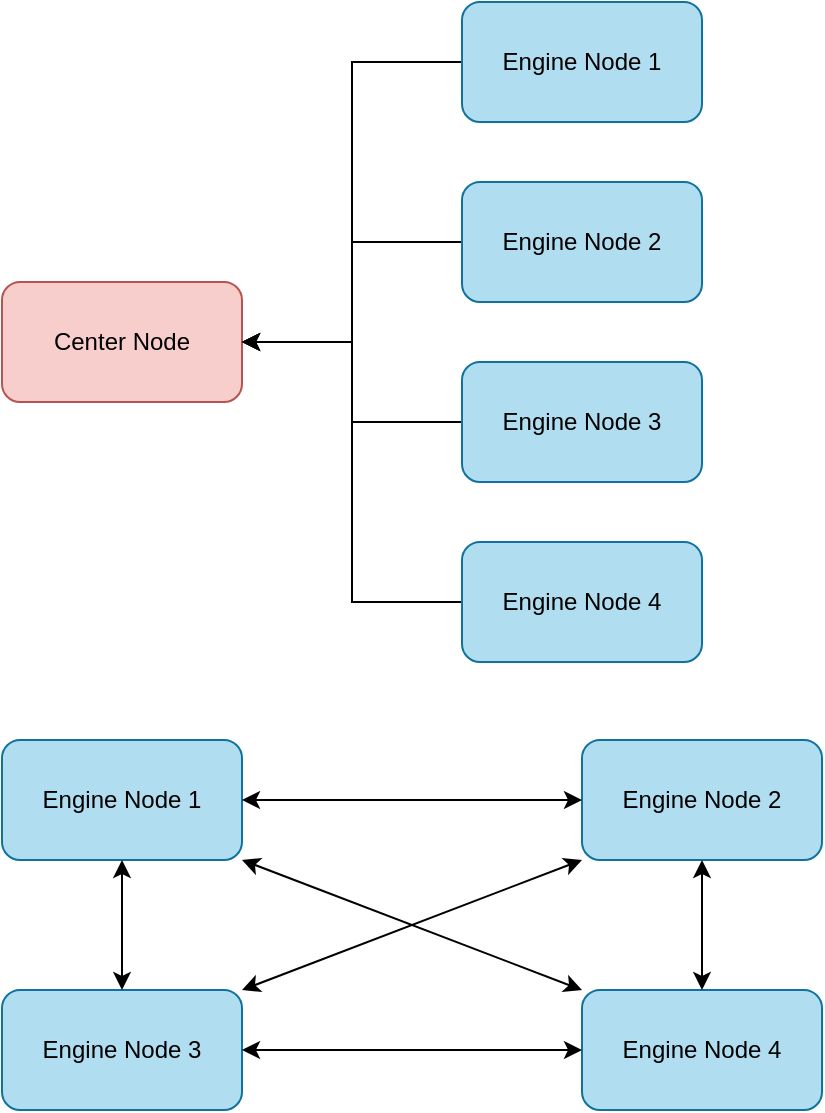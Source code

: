 <mxfile version="17.2.1" type="device"><diagram id="P-fcWUP3Me2AW8TiV7ZP" name="第 1 页"><mxGraphModel dx="946" dy="507" grid="1" gridSize="10" guides="1" tooltips="1" connect="1" arrows="1" fold="1" page="1" pageScale="1" pageWidth="827" pageHeight="1169" math="0" shadow="0"><root><mxCell id="0"/><mxCell id="1" parent="0"/><mxCell id="X1YUeU6kp2VKaca7jl-Q-1" value="Center Node" style="rounded=1;whiteSpace=wrap;html=1;fillColor=#f8cecc;strokeColor=#b85450;" parent="1" vertex="1"><mxGeometry x="170" y="190" width="120" height="60" as="geometry"/></mxCell><mxCell id="zY4wPoE2c6-QIX-ixgqH-1" style="edgeStyle=orthogonalEdgeStyle;rounded=0;orthogonalLoop=1;jettySize=auto;html=1;entryX=1;entryY=0.5;entryDx=0;entryDy=0;" edge="1" parent="1" source="X1YUeU6kp2VKaca7jl-Q-2" target="X1YUeU6kp2VKaca7jl-Q-1"><mxGeometry relative="1" as="geometry"/></mxCell><mxCell id="X1YUeU6kp2VKaca7jl-Q-2" value="Engine&amp;nbsp;Node 1" style="rounded=1;whiteSpace=wrap;html=1;fillColor=#b1ddf0;strokeColor=#10739e;" parent="1" vertex="1"><mxGeometry x="400" y="50" width="120" height="60" as="geometry"/></mxCell><mxCell id="zY4wPoE2c6-QIX-ixgqH-4" style="edgeStyle=orthogonalEdgeStyle;rounded=0;orthogonalLoop=1;jettySize=auto;html=1;entryX=1;entryY=0.5;entryDx=0;entryDy=0;" edge="1" parent="1" source="X1YUeU6kp2VKaca7jl-Q-3" target="X1YUeU6kp2VKaca7jl-Q-1"><mxGeometry relative="1" as="geometry"/></mxCell><mxCell id="X1YUeU6kp2VKaca7jl-Q-3" value="Engine&amp;nbsp;Node 4" style="rounded=1;whiteSpace=wrap;html=1;fillColor=#b1ddf0;strokeColor=#10739e;" parent="1" vertex="1"><mxGeometry x="400" y="320" width="120" height="60" as="geometry"/></mxCell><mxCell id="zY4wPoE2c6-QIX-ixgqH-2" style="edgeStyle=orthogonalEdgeStyle;rounded=0;orthogonalLoop=1;jettySize=auto;html=1;entryX=1;entryY=0.5;entryDx=0;entryDy=0;" edge="1" parent="1" source="X1YUeU6kp2VKaca7jl-Q-4" target="X1YUeU6kp2VKaca7jl-Q-1"><mxGeometry relative="1" as="geometry"/></mxCell><mxCell id="X1YUeU6kp2VKaca7jl-Q-4" value="Engine&amp;nbsp;Node 2" style="rounded=1;whiteSpace=wrap;html=1;fillColor=#b1ddf0;strokeColor=#10739e;" parent="1" vertex="1"><mxGeometry x="400" y="140" width="120" height="60" as="geometry"/></mxCell><mxCell id="zY4wPoE2c6-QIX-ixgqH-3" style="edgeStyle=orthogonalEdgeStyle;rounded=0;orthogonalLoop=1;jettySize=auto;html=1;entryX=1;entryY=0.5;entryDx=0;entryDy=0;" edge="1" parent="1" source="X1YUeU6kp2VKaca7jl-Q-11" target="X1YUeU6kp2VKaca7jl-Q-1"><mxGeometry relative="1" as="geometry"/></mxCell><mxCell id="X1YUeU6kp2VKaca7jl-Q-11" value="Engine&amp;nbsp;Node 3" style="rounded=1;whiteSpace=wrap;html=1;fillColor=#b1ddf0;strokeColor=#10739e;" parent="1" vertex="1"><mxGeometry x="400" y="230" width="120" height="60" as="geometry"/></mxCell><mxCell id="zY4wPoE2c6-QIX-ixgqH-5" value="Engine&amp;nbsp;Node 1" style="rounded=1;whiteSpace=wrap;html=1;fillColor=#b1ddf0;strokeColor=#10739e;" vertex="1" parent="1"><mxGeometry x="170" y="419" width="120" height="60" as="geometry"/></mxCell><mxCell id="zY4wPoE2c6-QIX-ixgqH-6" value="Engine&amp;nbsp;Node 2" style="rounded=1;whiteSpace=wrap;html=1;fillColor=#b1ddf0;strokeColor=#10739e;" vertex="1" parent="1"><mxGeometry x="460" y="419" width="120" height="60" as="geometry"/></mxCell><mxCell id="zY4wPoE2c6-QIX-ixgqH-7" value="Engine&amp;nbsp;Node 3" style="rounded=1;whiteSpace=wrap;html=1;fillColor=#b1ddf0;strokeColor=#10739e;" vertex="1" parent="1"><mxGeometry x="170" y="544" width="120" height="60" as="geometry"/></mxCell><mxCell id="zY4wPoE2c6-QIX-ixgqH-8" value="Engine&amp;nbsp;Node 4" style="rounded=1;whiteSpace=wrap;html=1;fillColor=#b1ddf0;strokeColor=#10739e;" vertex="1" parent="1"><mxGeometry x="460" y="544" width="120" height="60" as="geometry"/></mxCell><mxCell id="zY4wPoE2c6-QIX-ixgqH-9" value="" style="endArrow=classic;startArrow=classic;html=1;rounded=0;exitX=1;exitY=0.5;exitDx=0;exitDy=0;" edge="1" parent="1" source="zY4wPoE2c6-QIX-ixgqH-5" target="zY4wPoE2c6-QIX-ixgqH-6"><mxGeometry width="50" height="50" relative="1" as="geometry"><mxPoint x="290" y="519" as="sourcePoint"/><mxPoint x="340" y="469" as="targetPoint"/></mxGeometry></mxCell><mxCell id="zY4wPoE2c6-QIX-ixgqH-10" value="" style="endArrow=classic;startArrow=classic;html=1;rounded=0;exitX=1;exitY=0.5;exitDx=0;exitDy=0;entryX=0;entryY=0.5;entryDx=0;entryDy=0;" edge="1" parent="1" source="zY4wPoE2c6-QIX-ixgqH-7" target="zY4wPoE2c6-QIX-ixgqH-8"><mxGeometry width="50" height="50" relative="1" as="geometry"><mxPoint x="300" y="459" as="sourcePoint"/><mxPoint x="470" y="459" as="targetPoint"/></mxGeometry></mxCell><mxCell id="zY4wPoE2c6-QIX-ixgqH-11" value="" style="endArrow=classic;startArrow=classic;html=1;rounded=0;exitX=1;exitY=1;exitDx=0;exitDy=0;entryX=0;entryY=0;entryDx=0;entryDy=0;" edge="1" parent="1" source="zY4wPoE2c6-QIX-ixgqH-5" target="zY4wPoE2c6-QIX-ixgqH-8"><mxGeometry width="50" height="50" relative="1" as="geometry"><mxPoint x="310" y="469" as="sourcePoint"/><mxPoint x="480" y="469" as="targetPoint"/></mxGeometry></mxCell><mxCell id="zY4wPoE2c6-QIX-ixgqH-12" value="" style="endArrow=classic;startArrow=classic;html=1;rounded=0;exitX=1;exitY=0;exitDx=0;exitDy=0;entryX=0;entryY=1;entryDx=0;entryDy=0;" edge="1" parent="1" source="zY4wPoE2c6-QIX-ixgqH-7" target="zY4wPoE2c6-QIX-ixgqH-6"><mxGeometry width="50" height="50" relative="1" as="geometry"><mxPoint x="300" y="489" as="sourcePoint"/><mxPoint x="470" y="554" as="targetPoint"/></mxGeometry></mxCell><mxCell id="zY4wPoE2c6-QIX-ixgqH-13" value="" style="endArrow=classic;startArrow=classic;html=1;rounded=0;exitX=0.5;exitY=1;exitDx=0;exitDy=0;entryX=0.5;entryY=0;entryDx=0;entryDy=0;" edge="1" parent="1" source="zY4wPoE2c6-QIX-ixgqH-5" target="zY4wPoE2c6-QIX-ixgqH-7"><mxGeometry width="50" height="50" relative="1" as="geometry"><mxPoint x="300" y="459" as="sourcePoint"/><mxPoint x="470" y="459" as="targetPoint"/></mxGeometry></mxCell><mxCell id="zY4wPoE2c6-QIX-ixgqH-14" value="" style="endArrow=classic;startArrow=classic;html=1;rounded=0;exitX=0.5;exitY=0;exitDx=0;exitDy=0;entryX=0.5;entryY=1;entryDx=0;entryDy=0;" edge="1" parent="1" source="zY4wPoE2c6-QIX-ixgqH-8" target="zY4wPoE2c6-QIX-ixgqH-6"><mxGeometry width="50" height="50" relative="1" as="geometry"><mxPoint x="310" y="469" as="sourcePoint"/><mxPoint x="480" y="469" as="targetPoint"/></mxGeometry></mxCell></root></mxGraphModel></diagram></mxfile>